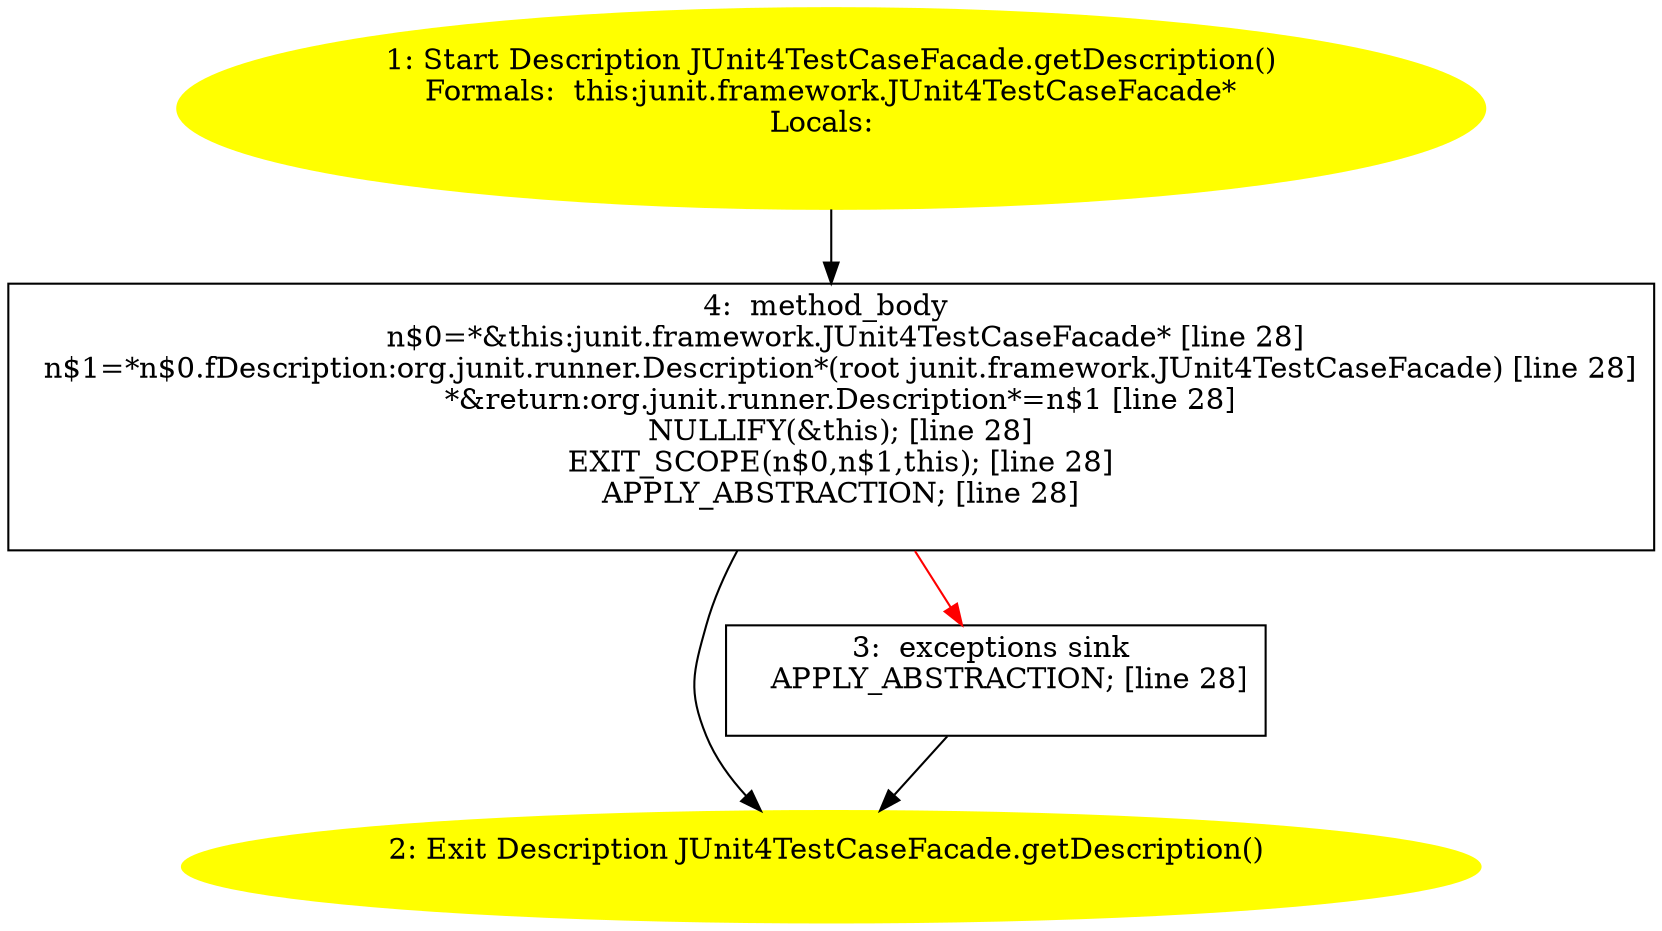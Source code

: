 /* @generated */
digraph cfg {
"junit.framework.JUnit4TestCaseFacade.getDescription():org.junit.runner.Description.7a17d2ce36a55164ffbc1c389f641c5d_1" [label="1: Start Description JUnit4TestCaseFacade.getDescription()\nFormals:  this:junit.framework.JUnit4TestCaseFacade*\nLocals:  \n  " color=yellow style=filled]
	

	 "junit.framework.JUnit4TestCaseFacade.getDescription():org.junit.runner.Description.7a17d2ce36a55164ffbc1c389f641c5d_1" -> "junit.framework.JUnit4TestCaseFacade.getDescription():org.junit.runner.Description.7a17d2ce36a55164ffbc1c389f641c5d_4" ;
"junit.framework.JUnit4TestCaseFacade.getDescription():org.junit.runner.Description.7a17d2ce36a55164ffbc1c389f641c5d_2" [label="2: Exit Description JUnit4TestCaseFacade.getDescription() \n  " color=yellow style=filled]
	

"junit.framework.JUnit4TestCaseFacade.getDescription():org.junit.runner.Description.7a17d2ce36a55164ffbc1c389f641c5d_3" [label="3:  exceptions sink \n   APPLY_ABSTRACTION; [line 28]\n " shape="box"]
	

	 "junit.framework.JUnit4TestCaseFacade.getDescription():org.junit.runner.Description.7a17d2ce36a55164ffbc1c389f641c5d_3" -> "junit.framework.JUnit4TestCaseFacade.getDescription():org.junit.runner.Description.7a17d2ce36a55164ffbc1c389f641c5d_2" ;
"junit.framework.JUnit4TestCaseFacade.getDescription():org.junit.runner.Description.7a17d2ce36a55164ffbc1c389f641c5d_4" [label="4:  method_body \n   n$0=*&this:junit.framework.JUnit4TestCaseFacade* [line 28]\n  n$1=*n$0.fDescription:org.junit.runner.Description*(root junit.framework.JUnit4TestCaseFacade) [line 28]\n  *&return:org.junit.runner.Description*=n$1 [line 28]\n  NULLIFY(&this); [line 28]\n  EXIT_SCOPE(n$0,n$1,this); [line 28]\n  APPLY_ABSTRACTION; [line 28]\n " shape="box"]
	

	 "junit.framework.JUnit4TestCaseFacade.getDescription():org.junit.runner.Description.7a17d2ce36a55164ffbc1c389f641c5d_4" -> "junit.framework.JUnit4TestCaseFacade.getDescription():org.junit.runner.Description.7a17d2ce36a55164ffbc1c389f641c5d_2" ;
	 "junit.framework.JUnit4TestCaseFacade.getDescription():org.junit.runner.Description.7a17d2ce36a55164ffbc1c389f641c5d_4" -> "junit.framework.JUnit4TestCaseFacade.getDescription():org.junit.runner.Description.7a17d2ce36a55164ffbc1c389f641c5d_3" [color="red" ];
}
